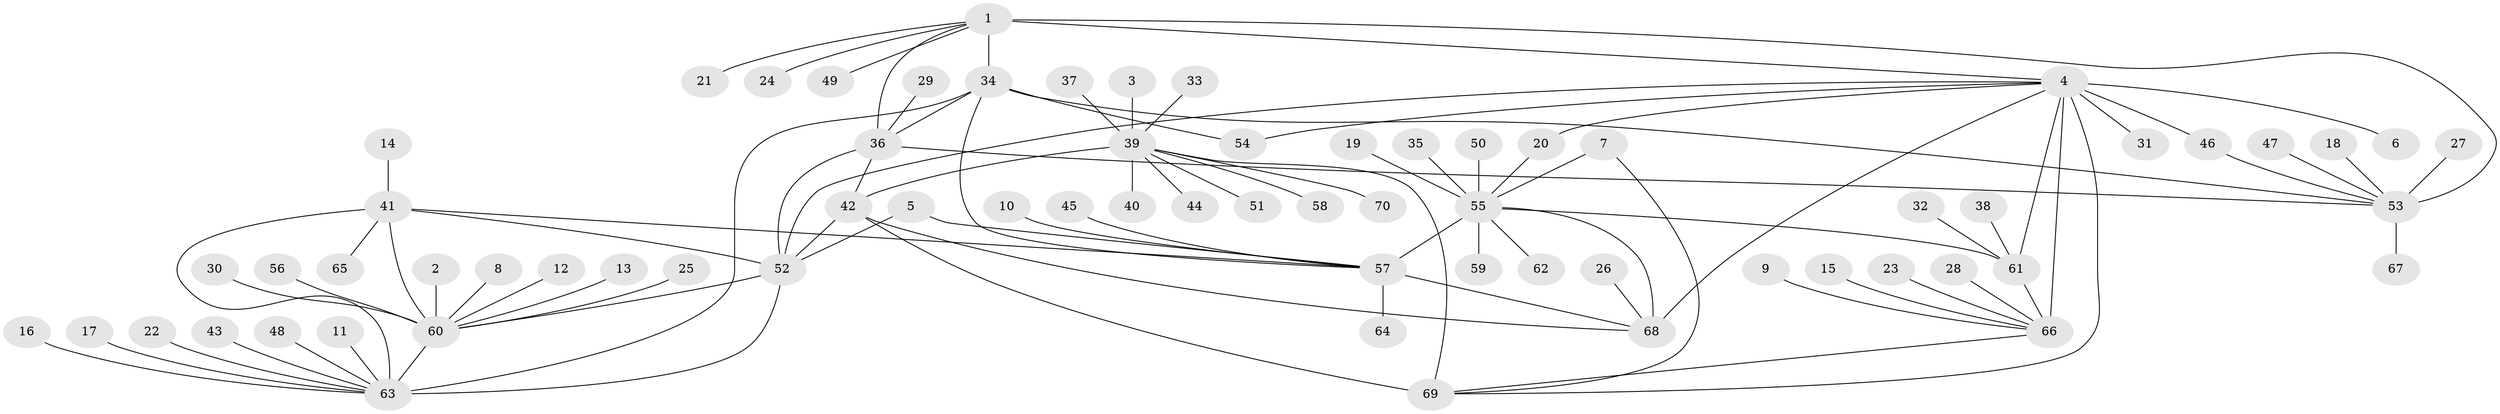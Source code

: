 // original degree distribution, {10: 0.04285714285714286, 7: 0.04285714285714286, 12: 0.007142857142857143, 11: 0.05, 9: 0.014285714285714285, 8: 0.05, 13: 0.014285714285714285, 6: 0.02142857142857143, 15: 0.007142857142857143, 1: 0.5642857142857143, 2: 0.16428571428571428, 3: 0.02142857142857143}
// Generated by graph-tools (version 1.1) at 2025/02/03/09/25 03:02:38]
// undirected, 70 vertices, 92 edges
graph export_dot {
graph [start="1"]
  node [color=gray90,style=filled];
  1;
  2;
  3;
  4;
  5;
  6;
  7;
  8;
  9;
  10;
  11;
  12;
  13;
  14;
  15;
  16;
  17;
  18;
  19;
  20;
  21;
  22;
  23;
  24;
  25;
  26;
  27;
  28;
  29;
  30;
  31;
  32;
  33;
  34;
  35;
  36;
  37;
  38;
  39;
  40;
  41;
  42;
  43;
  44;
  45;
  46;
  47;
  48;
  49;
  50;
  51;
  52;
  53;
  54;
  55;
  56;
  57;
  58;
  59;
  60;
  61;
  62;
  63;
  64;
  65;
  66;
  67;
  68;
  69;
  70;
  1 -- 4 [weight=1.0];
  1 -- 21 [weight=1.0];
  1 -- 24 [weight=1.0];
  1 -- 34 [weight=4.0];
  1 -- 36 [weight=4.0];
  1 -- 49 [weight=1.0];
  1 -- 53 [weight=4.0];
  2 -- 60 [weight=1.0];
  3 -- 39 [weight=1.0];
  4 -- 6 [weight=1.0];
  4 -- 20 [weight=1.0];
  4 -- 31 [weight=1.0];
  4 -- 46 [weight=1.0];
  4 -- 52 [weight=1.0];
  4 -- 54 [weight=1.0];
  4 -- 61 [weight=3.0];
  4 -- 66 [weight=9.0];
  4 -- 68 [weight=1.0];
  4 -- 69 [weight=1.0];
  5 -- 52 [weight=1.0];
  5 -- 57 [weight=1.0];
  7 -- 55 [weight=1.0];
  7 -- 69 [weight=1.0];
  8 -- 60 [weight=1.0];
  9 -- 66 [weight=1.0];
  10 -- 57 [weight=1.0];
  11 -- 63 [weight=1.0];
  12 -- 60 [weight=1.0];
  13 -- 60 [weight=1.0];
  14 -- 41 [weight=1.0];
  15 -- 66 [weight=1.0];
  16 -- 63 [weight=1.0];
  17 -- 63 [weight=1.0];
  18 -- 53 [weight=1.0];
  19 -- 55 [weight=1.0];
  20 -- 55 [weight=1.0];
  22 -- 63 [weight=1.0];
  23 -- 66 [weight=1.0];
  25 -- 60 [weight=1.0];
  26 -- 68 [weight=1.0];
  27 -- 53 [weight=1.0];
  28 -- 66 [weight=1.0];
  29 -- 36 [weight=1.0];
  30 -- 60 [weight=1.0];
  32 -- 61 [weight=1.0];
  33 -- 39 [weight=1.0];
  34 -- 36 [weight=1.0];
  34 -- 53 [weight=1.0];
  34 -- 54 [weight=1.0];
  34 -- 57 [weight=1.0];
  34 -- 63 [weight=1.0];
  35 -- 55 [weight=1.0];
  36 -- 42 [weight=1.0];
  36 -- 52 [weight=1.0];
  36 -- 53 [weight=1.0];
  37 -- 39 [weight=1.0];
  38 -- 61 [weight=1.0];
  39 -- 40 [weight=1.0];
  39 -- 42 [weight=8.0];
  39 -- 44 [weight=1.0];
  39 -- 51 [weight=1.0];
  39 -- 58 [weight=1.0];
  39 -- 69 [weight=4.0];
  39 -- 70 [weight=1.0];
  41 -- 52 [weight=1.0];
  41 -- 57 [weight=1.0];
  41 -- 60 [weight=4.0];
  41 -- 63 [weight=1.0];
  41 -- 65 [weight=1.0];
  42 -- 52 [weight=1.0];
  42 -- 68 [weight=1.0];
  42 -- 69 [weight=2.0];
  43 -- 63 [weight=1.0];
  45 -- 57 [weight=1.0];
  46 -- 53 [weight=1.0];
  47 -- 53 [weight=1.0];
  48 -- 63 [weight=1.0];
  50 -- 55 [weight=1.0];
  52 -- 60 [weight=4.0];
  52 -- 63 [weight=1.0];
  53 -- 67 [weight=1.0];
  55 -- 57 [weight=8.0];
  55 -- 59 [weight=1.0];
  55 -- 61 [weight=1.0];
  55 -- 62 [weight=1.0];
  55 -- 68 [weight=5.0];
  56 -- 60 [weight=1.0];
  57 -- 64 [weight=1.0];
  57 -- 68 [weight=2.0];
  60 -- 63 [weight=4.0];
  61 -- 66 [weight=3.0];
  66 -- 69 [weight=1.0];
}
